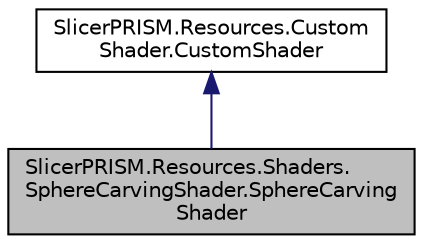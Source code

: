 digraph "SlicerPRISM.Resources.Shaders.SphereCarvingShader.SphereCarvingShader"
{
 // LATEX_PDF_SIZE
  edge [fontname="Helvetica",fontsize="10",labelfontname="Helvetica",labelfontsize="10"];
  node [fontname="Helvetica",fontsize="10",shape=record];
  Node1 [label="SlicerPRISM.Resources.Shaders.\lSphereCarvingShader.SphereCarving\lShader",height=0.2,width=0.4,color="black", fillcolor="grey75", style="filled", fontcolor="black",tooltip=" "];
  Node2 -> Node1 [dir="back",color="midnightblue",fontsize="10",style="solid",fontname="Helvetica"];
  Node2 [label="SlicerPRISM.Resources.Custom\lShader.CustomShader",height=0.2,width=0.4,color="black", fillcolor="white", style="filled",URL="$class_slicer_p_r_i_s_m_1_1_resources_1_1_custom_shader_1_1_custom_shader.html",tooltip=" "];
}
